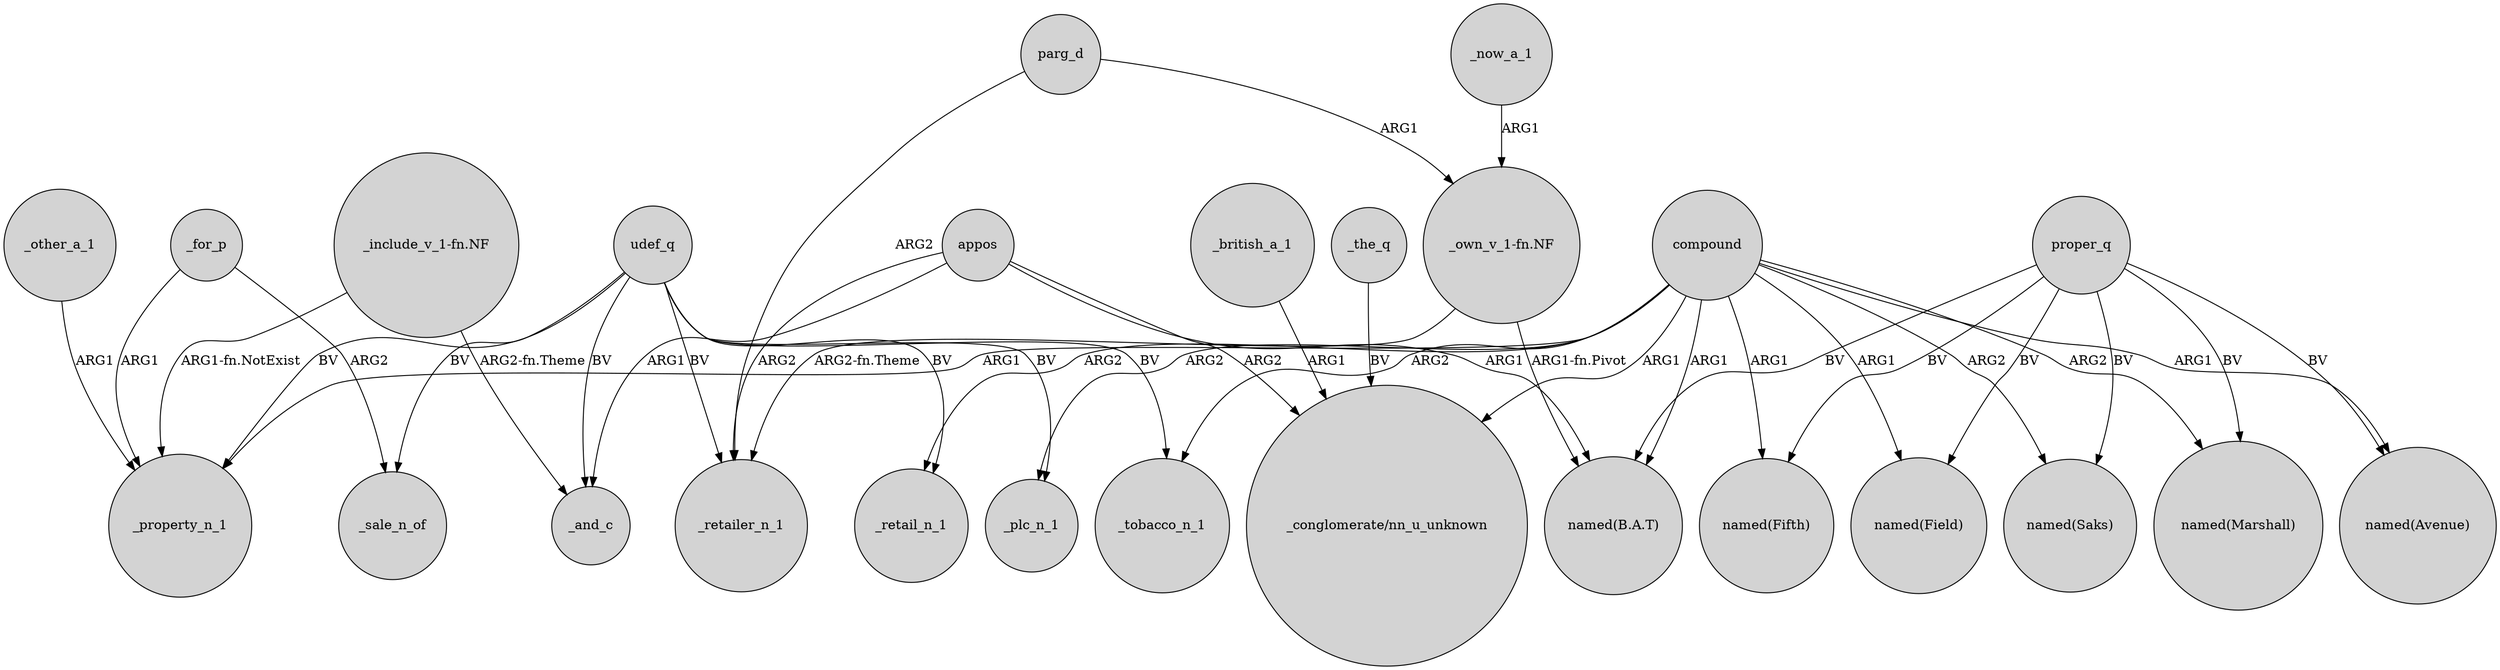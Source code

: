 digraph {
	node [shape=circle style=filled]
	_other_a_1 -> _property_n_1 [label=ARG1]
	appos -> "named(B.A.T)" [label=ARG1]
	compound -> _property_n_1 [label=ARG1]
	compound -> "named(Field)" [label=ARG1]
	_british_a_1 -> "_conglomerate/nn_u_unknown" [label=ARG1]
	compound -> _tobacco_n_1 [label=ARG2]
	compound -> "named(Fifth)" [label=ARG1]
	appos -> _and_c [label=ARG1]
	proper_q -> "named(Saks)" [label=BV]
	_for_p -> _sale_n_of [label=ARG2]
	compound -> _retail_n_1 [label=ARG2]
	"_own_v_1-fn.NF" -> "named(B.A.T)" [label="ARG1-fn.Pivot"]
	compound -> "named(B.A.T)" [label=ARG1]
	proper_q -> "named(Fifth)" [label=BV]
	compound -> "named(Marshall)" [label=ARG2]
	compound -> "named(Avenue)" [label=ARG1]
	appos -> _retailer_n_1 [label=ARG2]
	parg_d -> "_own_v_1-fn.NF" [label=ARG1]
	_the_q -> "_conglomerate/nn_u_unknown" [label=BV]
	proper_q -> "named(B.A.T)" [label=BV]
	appos -> "_conglomerate/nn_u_unknown" [label=ARG2]
	proper_q -> "named(Field)" [label=BV]
	_now_a_1 -> "_own_v_1-fn.NF" [label=ARG1]
	"_include_v_1-fn.NF" -> _property_n_1 [label="ARG1-fn.NotExist"]
	udef_q -> _property_n_1 [label=BV]
	compound -> "named(Saks)" [label=ARG2]
	"_include_v_1-fn.NF" -> _and_c [label="ARG2-fn.Theme"]
	compound -> "_conglomerate/nn_u_unknown" [label=ARG1]
	udef_q -> _tobacco_n_1 [label=BV]
	udef_q -> _sale_n_of [label=BV]
	proper_q -> "named(Marshall)" [label=BV]
	udef_q -> _plc_n_1 [label=BV]
	proper_q -> "named(Avenue)" [label=BV]
	udef_q -> _retail_n_1 [label=BV]
	udef_q -> _retailer_n_1 [label=BV]
	_for_p -> _property_n_1 [label=ARG1]
	parg_d -> _retailer_n_1 [label=ARG2]
	udef_q -> _and_c [label=BV]
	"_own_v_1-fn.NF" -> _retailer_n_1 [label="ARG2-fn.Theme"]
	compound -> _plc_n_1 [label=ARG2]
}
